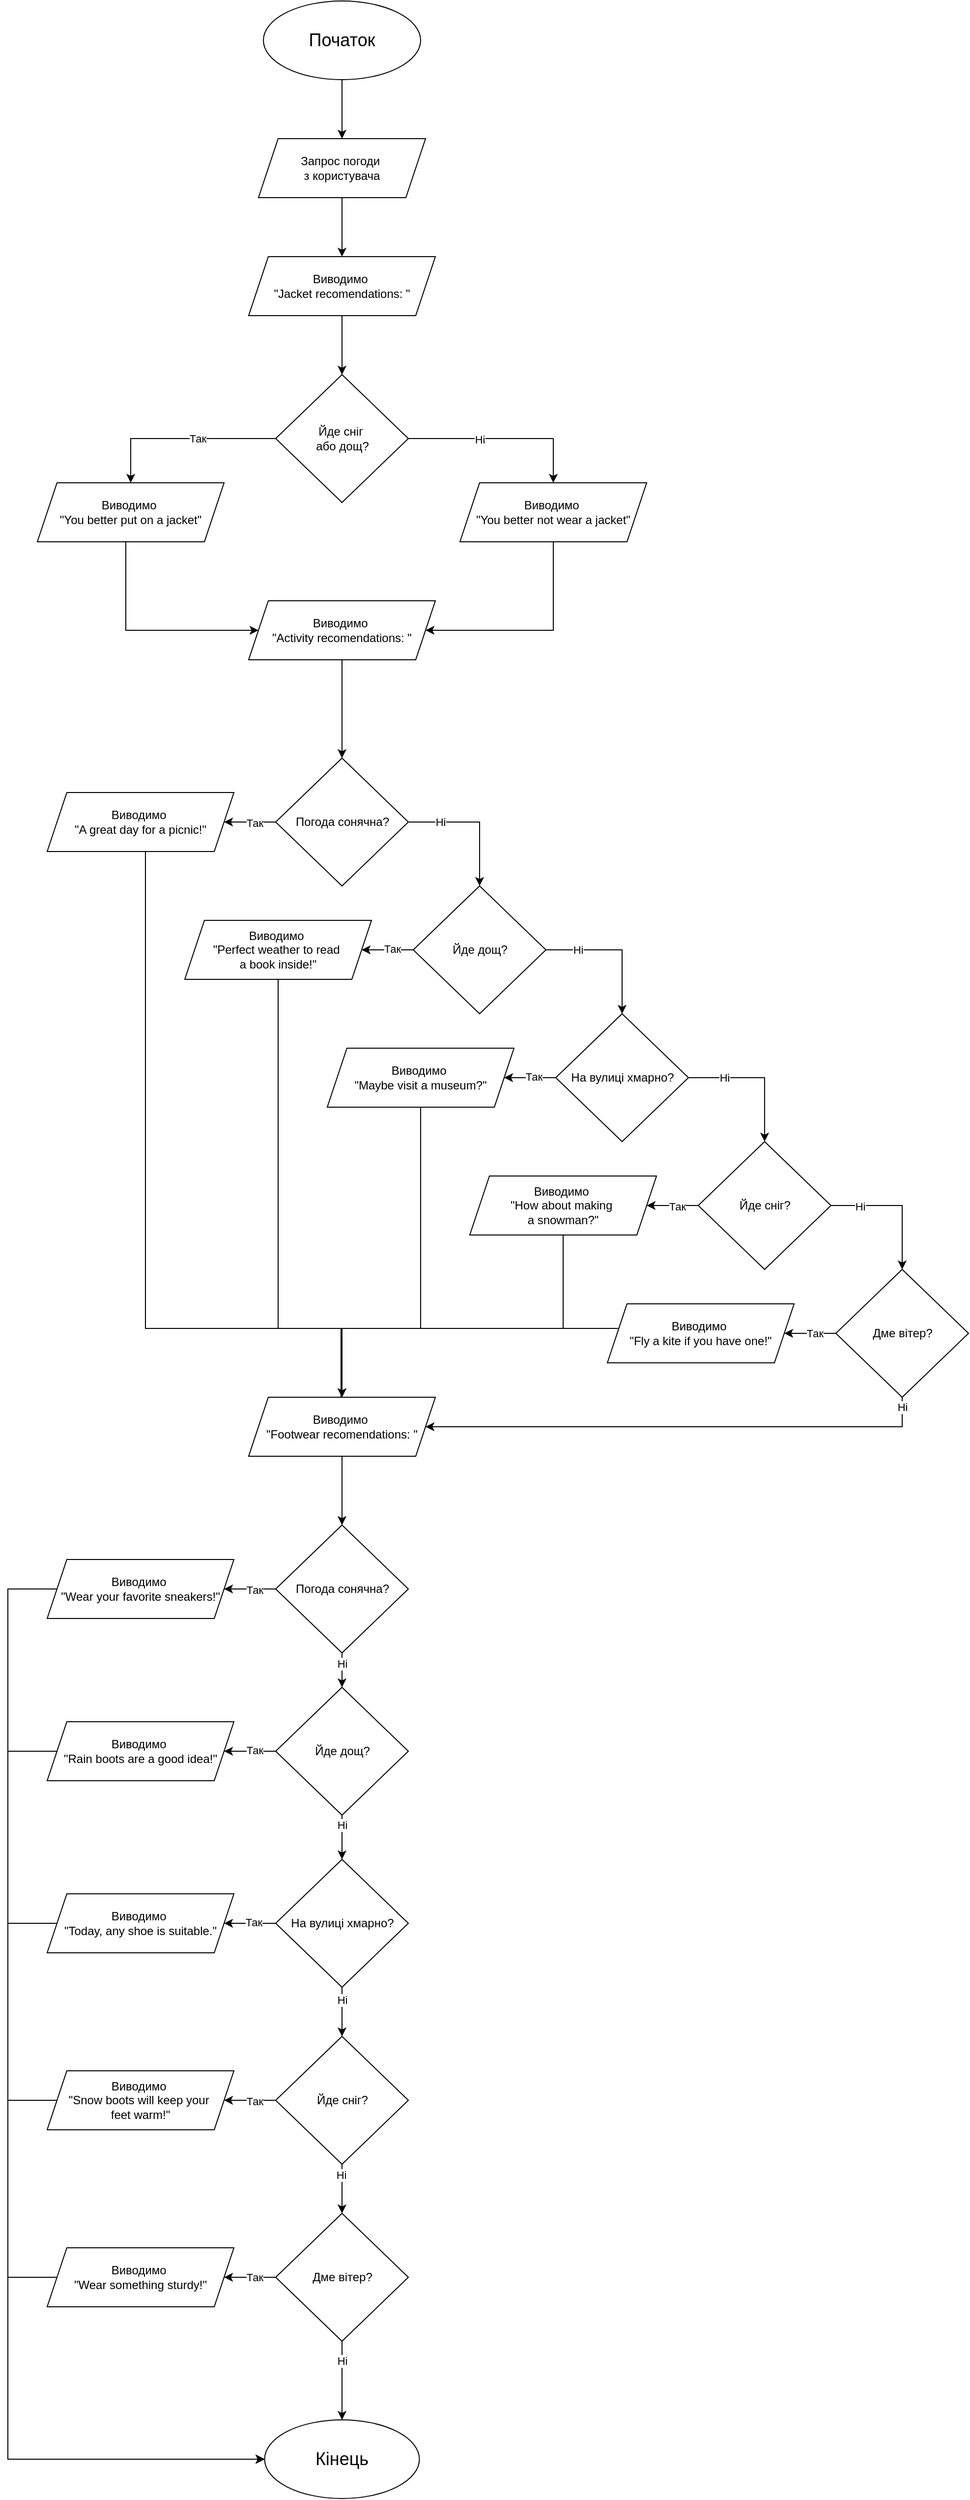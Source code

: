 <mxfile version="24.7.17">
  <diagram name="Page-1" id="kvHB9RMcaMzn2P31MGxN">
    <mxGraphModel dx="2077" dy="803" grid="1" gridSize="10" guides="1" tooltips="1" connect="1" arrows="1" fold="1" page="1" pageScale="1" pageWidth="850" pageHeight="1100" math="0" shadow="0">
      <root>
        <mxCell id="0" />
        <mxCell id="1" parent="0" />
        <mxCell id="SXGqKwdKsP28OifHy3r8-3" style="edgeStyle=orthogonalEdgeStyle;rounded=0;orthogonalLoop=1;jettySize=auto;html=1;entryX=0.5;entryY=0;entryDx=0;entryDy=0;" edge="1" parent="1" source="SXGqKwdKsP28OifHy3r8-1" target="SXGqKwdKsP28OifHy3r8-2">
          <mxGeometry relative="1" as="geometry" />
        </mxCell>
        <mxCell id="SXGqKwdKsP28OifHy3r8-1" value="&lt;font style=&quot;font-size: 18px;&quot;&gt;Початок&lt;/font&gt;" style="ellipse;whiteSpace=wrap;html=1;" vertex="1" parent="1">
          <mxGeometry x="360" y="30" width="160" height="80" as="geometry" />
        </mxCell>
        <mxCell id="SXGqKwdKsP28OifHy3r8-9" style="edgeStyle=orthogonalEdgeStyle;rounded=0;orthogonalLoop=1;jettySize=auto;html=1;" edge="1" parent="1" source="SXGqKwdKsP28OifHy3r8-86" target="SXGqKwdKsP28OifHy3r8-4">
          <mxGeometry relative="1" as="geometry" />
        </mxCell>
        <mxCell id="SXGqKwdKsP28OifHy3r8-2" value="Запрос погоди&amp;nbsp;&lt;div&gt;з користувача&lt;/div&gt;" style="shape=parallelogram;perimeter=parallelogramPerimeter;whiteSpace=wrap;html=1;fixedSize=1;" vertex="1" parent="1">
          <mxGeometry x="355" y="170" width="170" height="60" as="geometry" />
        </mxCell>
        <mxCell id="SXGqKwdKsP28OifHy3r8-6" style="edgeStyle=orthogonalEdgeStyle;rounded=0;orthogonalLoop=1;jettySize=auto;html=1;entryX=0.5;entryY=0;entryDx=0;entryDy=0;" edge="1" parent="1" source="SXGqKwdKsP28OifHy3r8-4" target="SXGqKwdKsP28OifHy3r8-5">
          <mxGeometry relative="1" as="geometry" />
        </mxCell>
        <mxCell id="SXGqKwdKsP28OifHy3r8-40" value="Так" style="edgeLabel;html=1;align=center;verticalAlign=middle;resizable=0;points=[];" vertex="1" connectable="0" parent="SXGqKwdKsP28OifHy3r8-6">
          <mxGeometry x="-0.172" y="-3" relative="1" as="geometry">
            <mxPoint y="3" as="offset" />
          </mxGeometry>
        </mxCell>
        <mxCell id="SXGqKwdKsP28OifHy3r8-8" style="edgeStyle=orthogonalEdgeStyle;rounded=0;orthogonalLoop=1;jettySize=auto;html=1;entryX=0.5;entryY=0;entryDx=0;entryDy=0;" edge="1" parent="1" source="SXGqKwdKsP28OifHy3r8-4" target="SXGqKwdKsP28OifHy3r8-7">
          <mxGeometry relative="1" as="geometry" />
        </mxCell>
        <mxCell id="SXGqKwdKsP28OifHy3r8-41" value="Ні" style="edgeLabel;html=1;align=center;verticalAlign=middle;resizable=0;points=[];" vertex="1" connectable="0" parent="SXGqKwdKsP28OifHy3r8-8">
          <mxGeometry x="-0.252" y="-1" relative="1" as="geometry">
            <mxPoint as="offset" />
          </mxGeometry>
        </mxCell>
        <mxCell id="SXGqKwdKsP28OifHy3r8-4" value="Йде сніг&amp;nbsp;&lt;div&gt;або дощ?&lt;/div&gt;" style="rhombus;whiteSpace=wrap;html=1;" vertex="1" parent="1">
          <mxGeometry x="372.5" y="410" width="135" height="130" as="geometry" />
        </mxCell>
        <mxCell id="SXGqKwdKsP28OifHy3r8-84" style="edgeStyle=orthogonalEdgeStyle;rounded=0;orthogonalLoop=1;jettySize=auto;html=1;entryX=0;entryY=0.5;entryDx=0;entryDy=0;" edge="1" parent="1" source="SXGqKwdKsP28OifHy3r8-5" target="SXGqKwdKsP28OifHy3r8-82">
          <mxGeometry relative="1" as="geometry">
            <Array as="points">
              <mxPoint x="220" y="670" />
            </Array>
          </mxGeometry>
        </mxCell>
        <mxCell id="SXGqKwdKsP28OifHy3r8-5" value="Виводимо&amp;nbsp;&lt;div&gt;&quot;You better put on a jacket&quot;&lt;/div&gt;" style="shape=parallelogram;perimeter=parallelogramPerimeter;whiteSpace=wrap;html=1;fixedSize=1;" vertex="1" parent="1">
          <mxGeometry x="130" y="520" width="190" height="60" as="geometry" />
        </mxCell>
        <mxCell id="SXGqKwdKsP28OifHy3r8-85" style="edgeStyle=orthogonalEdgeStyle;rounded=0;orthogonalLoop=1;jettySize=auto;html=1;entryX=1;entryY=0.5;entryDx=0;entryDy=0;" edge="1" parent="1" source="SXGqKwdKsP28OifHy3r8-7" target="SXGqKwdKsP28OifHy3r8-82">
          <mxGeometry relative="1" as="geometry">
            <Array as="points">
              <mxPoint x="655" y="670" />
            </Array>
          </mxGeometry>
        </mxCell>
        <mxCell id="SXGqKwdKsP28OifHy3r8-7" value="Виводимо&amp;nbsp;&lt;div&gt;&quot;You better not wear a jacket&quot;&lt;/div&gt;" style="shape=parallelogram;perimeter=parallelogramPerimeter;whiteSpace=wrap;html=1;fixedSize=1;" vertex="1" parent="1">
          <mxGeometry x="560" y="520" width="190" height="60" as="geometry" />
        </mxCell>
        <mxCell id="SXGqKwdKsP28OifHy3r8-14" style="edgeStyle=orthogonalEdgeStyle;rounded=0;orthogonalLoop=1;jettySize=auto;html=1;" edge="1" parent="1" source="SXGqKwdKsP28OifHy3r8-10" target="SXGqKwdKsP28OifHy3r8-13">
          <mxGeometry relative="1" as="geometry" />
        </mxCell>
        <mxCell id="SXGqKwdKsP28OifHy3r8-31" value="Так" style="edgeLabel;html=1;align=center;verticalAlign=middle;resizable=0;points=[];" vertex="1" connectable="0" parent="SXGqKwdKsP28OifHy3r8-14">
          <mxGeometry x="-0.177" y="1" relative="1" as="geometry">
            <mxPoint as="offset" />
          </mxGeometry>
        </mxCell>
        <mxCell id="SXGqKwdKsP28OifHy3r8-27" style="edgeStyle=orthogonalEdgeStyle;rounded=0;orthogonalLoop=1;jettySize=auto;html=1;entryX=0.5;entryY=0;entryDx=0;entryDy=0;" edge="1" parent="1" source="SXGqKwdKsP28OifHy3r8-10" target="SXGqKwdKsP28OifHy3r8-16">
          <mxGeometry relative="1" as="geometry" />
        </mxCell>
        <mxCell id="SXGqKwdKsP28OifHy3r8-39" value="Ні" style="edgeLabel;html=1;align=center;verticalAlign=middle;resizable=0;points=[];" vertex="1" connectable="0" parent="SXGqKwdKsP28OifHy3r8-27">
          <mxGeometry x="-0.533" relative="1" as="geometry">
            <mxPoint as="offset" />
          </mxGeometry>
        </mxCell>
        <mxCell id="SXGqKwdKsP28OifHy3r8-10" value="Погода сонячна?" style="rhombus;whiteSpace=wrap;html=1;" vertex="1" parent="1">
          <mxGeometry x="372.5" y="800" width="135" height="130" as="geometry" />
        </mxCell>
        <mxCell id="SXGqKwdKsP28OifHy3r8-76" style="edgeStyle=orthogonalEdgeStyle;rounded=0;orthogonalLoop=1;jettySize=auto;html=1;entryX=0.5;entryY=0;entryDx=0;entryDy=0;" edge="1" parent="1" source="SXGqKwdKsP28OifHy3r8-13" target="SXGqKwdKsP28OifHy3r8-78">
          <mxGeometry relative="1" as="geometry">
            <Array as="points">
              <mxPoint x="240" y="1380" />
              <mxPoint x="440" y="1380" />
              <mxPoint x="440" y="1480" />
            </Array>
          </mxGeometry>
        </mxCell>
        <mxCell id="SXGqKwdKsP28OifHy3r8-13" value="Виводимо&amp;nbsp;&lt;div&gt;&quot;A great day for a picnic!&quot;&lt;/div&gt;" style="shape=parallelogram;perimeter=parallelogramPerimeter;whiteSpace=wrap;html=1;fixedSize=1;" vertex="1" parent="1">
          <mxGeometry x="140" y="835" width="190" height="60" as="geometry" />
        </mxCell>
        <mxCell id="SXGqKwdKsP28OifHy3r8-15" style="edgeStyle=orthogonalEdgeStyle;rounded=0;orthogonalLoop=1;jettySize=auto;html=1;" edge="1" parent="1" source="SXGqKwdKsP28OifHy3r8-16" target="SXGqKwdKsP28OifHy3r8-17">
          <mxGeometry relative="1" as="geometry" />
        </mxCell>
        <mxCell id="SXGqKwdKsP28OifHy3r8-32" value="Так" style="edgeLabel;html=1;align=center;verticalAlign=middle;resizable=0;points=[];" vertex="1" connectable="0" parent="SXGqKwdKsP28OifHy3r8-15">
          <mxGeometry x="-0.177" y="-1" relative="1" as="geometry">
            <mxPoint as="offset" />
          </mxGeometry>
        </mxCell>
        <mxCell id="SXGqKwdKsP28OifHy3r8-28" style="edgeStyle=orthogonalEdgeStyle;rounded=0;orthogonalLoop=1;jettySize=auto;html=1;entryX=0.5;entryY=0;entryDx=0;entryDy=0;" edge="1" parent="1" source="SXGqKwdKsP28OifHy3r8-16" target="SXGqKwdKsP28OifHy3r8-19">
          <mxGeometry relative="1" as="geometry" />
        </mxCell>
        <mxCell id="SXGqKwdKsP28OifHy3r8-38" value="Ні" style="edgeLabel;html=1;align=center;verticalAlign=middle;resizable=0;points=[];" vertex="1" connectable="0" parent="SXGqKwdKsP28OifHy3r8-28">
          <mxGeometry x="-0.551" relative="1" as="geometry">
            <mxPoint as="offset" />
          </mxGeometry>
        </mxCell>
        <mxCell id="SXGqKwdKsP28OifHy3r8-16" value="Йде дощ?" style="rhombus;whiteSpace=wrap;html=1;" vertex="1" parent="1">
          <mxGeometry x="512.5" y="930" width="135" height="130" as="geometry" />
        </mxCell>
        <mxCell id="SXGqKwdKsP28OifHy3r8-75" style="edgeStyle=orthogonalEdgeStyle;rounded=0;orthogonalLoop=1;jettySize=auto;html=1;entryX=0.5;entryY=0;entryDx=0;entryDy=0;" edge="1" parent="1" source="SXGqKwdKsP28OifHy3r8-17" target="SXGqKwdKsP28OifHy3r8-78">
          <mxGeometry relative="1" as="geometry">
            <Array as="points">
              <mxPoint x="375" y="1380" />
              <mxPoint x="440" y="1380" />
              <mxPoint x="440" y="1480" />
            </Array>
          </mxGeometry>
        </mxCell>
        <mxCell id="SXGqKwdKsP28OifHy3r8-17" value="Виводимо&amp;nbsp;&lt;div&gt;&quot;Perfect weather to read&amp;nbsp;&lt;/div&gt;&lt;div&gt;a book inside!&quot;&lt;/div&gt;" style="shape=parallelogram;perimeter=parallelogramPerimeter;whiteSpace=wrap;html=1;fixedSize=1;" vertex="1" parent="1">
          <mxGeometry x="280" y="965" width="190" height="60" as="geometry" />
        </mxCell>
        <mxCell id="SXGqKwdKsP28OifHy3r8-18" style="edgeStyle=orthogonalEdgeStyle;rounded=0;orthogonalLoop=1;jettySize=auto;html=1;" edge="1" parent="1" source="SXGqKwdKsP28OifHy3r8-19" target="SXGqKwdKsP28OifHy3r8-20">
          <mxGeometry relative="1" as="geometry" />
        </mxCell>
        <mxCell id="SXGqKwdKsP28OifHy3r8-33" value="Так" style="edgeLabel;html=1;align=center;verticalAlign=middle;resizable=0;points=[];" vertex="1" connectable="0" parent="SXGqKwdKsP28OifHy3r8-18">
          <mxGeometry x="-0.132" y="-1" relative="1" as="geometry">
            <mxPoint as="offset" />
          </mxGeometry>
        </mxCell>
        <mxCell id="SXGqKwdKsP28OifHy3r8-29" style="edgeStyle=orthogonalEdgeStyle;rounded=0;orthogonalLoop=1;jettySize=auto;html=1;entryX=0.5;entryY=0;entryDx=0;entryDy=0;" edge="1" parent="1" source="SXGqKwdKsP28OifHy3r8-19" target="SXGqKwdKsP28OifHy3r8-22">
          <mxGeometry relative="1" as="geometry" />
        </mxCell>
        <mxCell id="SXGqKwdKsP28OifHy3r8-37" value="Ні" style="edgeLabel;html=1;align=center;verticalAlign=middle;resizable=0;points=[];" vertex="1" connectable="0" parent="SXGqKwdKsP28OifHy3r8-29">
          <mxGeometry x="-0.486" relative="1" as="geometry">
            <mxPoint as="offset" />
          </mxGeometry>
        </mxCell>
        <mxCell id="SXGqKwdKsP28OifHy3r8-19" value="На вулиці хмарно?" style="rhombus;whiteSpace=wrap;html=1;" vertex="1" parent="1">
          <mxGeometry x="657.5" y="1060" width="135" height="130" as="geometry" />
        </mxCell>
        <mxCell id="SXGqKwdKsP28OifHy3r8-74" style="edgeStyle=orthogonalEdgeStyle;rounded=0;orthogonalLoop=1;jettySize=auto;html=1;entryX=0.5;entryY=0;entryDx=0;entryDy=0;" edge="1" parent="1" source="SXGqKwdKsP28OifHy3r8-20" target="SXGqKwdKsP28OifHy3r8-78">
          <mxGeometry relative="1" as="geometry">
            <Array as="points">
              <mxPoint x="520" y="1380" />
              <mxPoint x="440" y="1380" />
              <mxPoint x="440" y="1480" />
            </Array>
          </mxGeometry>
        </mxCell>
        <mxCell id="SXGqKwdKsP28OifHy3r8-20" value="Виводимо&amp;nbsp;&lt;div&gt;&quot;Maybe visit a museum?&quot;&lt;/div&gt;" style="shape=parallelogram;perimeter=parallelogramPerimeter;whiteSpace=wrap;html=1;fixedSize=1;" vertex="1" parent="1">
          <mxGeometry x="425" y="1095" width="190" height="60" as="geometry" />
        </mxCell>
        <mxCell id="SXGqKwdKsP28OifHy3r8-21" style="edgeStyle=orthogonalEdgeStyle;rounded=0;orthogonalLoop=1;jettySize=auto;html=1;" edge="1" parent="1" source="SXGqKwdKsP28OifHy3r8-22" target="SXGqKwdKsP28OifHy3r8-23">
          <mxGeometry relative="1" as="geometry" />
        </mxCell>
        <mxCell id="SXGqKwdKsP28OifHy3r8-34" value="Так" style="edgeLabel;html=1;align=center;verticalAlign=middle;resizable=0;points=[];" vertex="1" connectable="0" parent="SXGqKwdKsP28OifHy3r8-21">
          <mxGeometry x="-0.166" y="1" relative="1" as="geometry">
            <mxPoint as="offset" />
          </mxGeometry>
        </mxCell>
        <mxCell id="SXGqKwdKsP28OifHy3r8-30" style="edgeStyle=orthogonalEdgeStyle;rounded=0;orthogonalLoop=1;jettySize=auto;html=1;entryX=0.5;entryY=0;entryDx=0;entryDy=0;" edge="1" parent="1" source="SXGqKwdKsP28OifHy3r8-22" target="SXGqKwdKsP28OifHy3r8-25">
          <mxGeometry relative="1" as="geometry" />
        </mxCell>
        <mxCell id="SXGqKwdKsP28OifHy3r8-36" value="Ні" style="edgeLabel;html=1;align=center;verticalAlign=middle;resizable=0;points=[];" vertex="1" connectable="0" parent="SXGqKwdKsP28OifHy3r8-30">
          <mxGeometry x="-0.57" y="-1" relative="1" as="geometry">
            <mxPoint as="offset" />
          </mxGeometry>
        </mxCell>
        <mxCell id="SXGqKwdKsP28OifHy3r8-22" value="Йде сніг?" style="rhombus;whiteSpace=wrap;html=1;" vertex="1" parent="1">
          <mxGeometry x="802.5" y="1190" width="135" height="130" as="geometry" />
        </mxCell>
        <mxCell id="SXGqKwdKsP28OifHy3r8-23" value="Виводимо&amp;nbsp;&lt;div&gt;&quot;How about making&amp;nbsp;&lt;/div&gt;&lt;div&gt;a snowman?&quot;&lt;/div&gt;" style="shape=parallelogram;perimeter=parallelogramPerimeter;whiteSpace=wrap;html=1;fixedSize=1;" vertex="1" parent="1">
          <mxGeometry x="570" y="1225" width="190" height="60" as="geometry" />
        </mxCell>
        <mxCell id="SXGqKwdKsP28OifHy3r8-24" style="edgeStyle=orthogonalEdgeStyle;rounded=0;orthogonalLoop=1;jettySize=auto;html=1;" edge="1" parent="1" source="SXGqKwdKsP28OifHy3r8-25" target="SXGqKwdKsP28OifHy3r8-26">
          <mxGeometry relative="1" as="geometry" />
        </mxCell>
        <mxCell id="SXGqKwdKsP28OifHy3r8-35" value="Так" style="edgeLabel;html=1;align=center;verticalAlign=middle;resizable=0;points=[];" vertex="1" connectable="0" parent="SXGqKwdKsP28OifHy3r8-24">
          <mxGeometry x="-0.232" y="-2" relative="1" as="geometry">
            <mxPoint x="-2" y="2" as="offset" />
          </mxGeometry>
        </mxCell>
        <mxCell id="SXGqKwdKsP28OifHy3r8-88" style="edgeStyle=orthogonalEdgeStyle;rounded=0;orthogonalLoop=1;jettySize=auto;html=1;" edge="1" parent="1" source="SXGqKwdKsP28OifHy3r8-25" target="SXGqKwdKsP28OifHy3r8-78">
          <mxGeometry relative="1" as="geometry">
            <Array as="points">
              <mxPoint x="1010" y="1480" />
            </Array>
          </mxGeometry>
        </mxCell>
        <mxCell id="SXGqKwdKsP28OifHy3r8-89" value="Ні" style="edgeLabel;html=1;align=center;verticalAlign=middle;resizable=0;points=[];" vertex="1" connectable="0" parent="SXGqKwdKsP28OifHy3r8-88">
          <mxGeometry x="-0.926" y="-1" relative="1" as="geometry">
            <mxPoint x="1" y="-9" as="offset" />
          </mxGeometry>
        </mxCell>
        <mxCell id="SXGqKwdKsP28OifHy3r8-25" value="Дме вітер?" style="rhombus;whiteSpace=wrap;html=1;" vertex="1" parent="1">
          <mxGeometry x="942.5" y="1320" width="135" height="130" as="geometry" />
        </mxCell>
        <mxCell id="SXGqKwdKsP28OifHy3r8-72" style="edgeStyle=orthogonalEdgeStyle;rounded=0;orthogonalLoop=1;jettySize=auto;html=1;entryX=0.5;entryY=0;entryDx=0;entryDy=0;" edge="1" parent="1" source="SXGqKwdKsP28OifHy3r8-78" target="SXGqKwdKsP28OifHy3r8-78">
          <mxGeometry relative="1" as="geometry">
            <Array as="points">
              <mxPoint x="440" y="1420" />
              <mxPoint x="440" y="1420" />
            </Array>
          </mxGeometry>
        </mxCell>
        <mxCell id="SXGqKwdKsP28OifHy3r8-26" value="Виводимо&amp;nbsp;&lt;div&gt;&quot;Fly a kite if you have one!&quot;&lt;/div&gt;" style="shape=parallelogram;perimeter=parallelogramPerimeter;whiteSpace=wrap;html=1;fixedSize=1;" vertex="1" parent="1">
          <mxGeometry x="710" y="1355" width="190" height="60" as="geometry" />
        </mxCell>
        <mxCell id="SXGqKwdKsP28OifHy3r8-42" style="edgeStyle=orthogonalEdgeStyle;rounded=0;orthogonalLoop=1;jettySize=auto;html=1;" edge="1" parent="1" source="SXGqKwdKsP28OifHy3r8-46" target="SXGqKwdKsP28OifHy3r8-47">
          <mxGeometry relative="1" as="geometry" />
        </mxCell>
        <mxCell id="SXGqKwdKsP28OifHy3r8-43" value="Так" style="edgeLabel;html=1;align=center;verticalAlign=middle;resizable=0;points=[];" vertex="1" connectable="0" parent="SXGqKwdKsP28OifHy3r8-42">
          <mxGeometry x="-0.177" y="1" relative="1" as="geometry">
            <mxPoint as="offset" />
          </mxGeometry>
        </mxCell>
        <mxCell id="SXGqKwdKsP28OifHy3r8-44" style="edgeStyle=orthogonalEdgeStyle;rounded=0;orthogonalLoop=1;jettySize=auto;html=1;entryX=0.5;entryY=0;entryDx=0;entryDy=0;" edge="1" parent="1" source="SXGqKwdKsP28OifHy3r8-46" target="SXGqKwdKsP28OifHy3r8-52">
          <mxGeometry relative="1" as="geometry" />
        </mxCell>
        <mxCell id="SXGqKwdKsP28OifHy3r8-45" value="Ні" style="edgeLabel;html=1;align=center;verticalAlign=middle;resizable=0;points=[];" vertex="1" connectable="0" parent="SXGqKwdKsP28OifHy3r8-44">
          <mxGeometry x="-0.533" relative="1" as="geometry">
            <mxPoint as="offset" />
          </mxGeometry>
        </mxCell>
        <mxCell id="SXGqKwdKsP28OifHy3r8-46" value="Погода сонячна?" style="rhombus;whiteSpace=wrap;html=1;" vertex="1" parent="1">
          <mxGeometry x="372.5" y="1580" width="135" height="130" as="geometry" />
        </mxCell>
        <mxCell id="SXGqKwdKsP28OifHy3r8-97" style="edgeStyle=orthogonalEdgeStyle;rounded=0;orthogonalLoop=1;jettySize=auto;html=1;entryX=0;entryY=0.5;entryDx=0;entryDy=0;" edge="1" parent="1" source="SXGqKwdKsP28OifHy3r8-47" target="SXGqKwdKsP28OifHy3r8-90">
          <mxGeometry relative="1" as="geometry">
            <Array as="points">
              <mxPoint x="100" y="1645" />
              <mxPoint x="100" y="2530" />
            </Array>
          </mxGeometry>
        </mxCell>
        <mxCell id="SXGqKwdKsP28OifHy3r8-47" value="Виводимо&amp;nbsp;&lt;div&gt;&quot;Wear your favorite sneakers!&quot;&lt;/div&gt;" style="shape=parallelogram;perimeter=parallelogramPerimeter;whiteSpace=wrap;html=1;fixedSize=1;" vertex="1" parent="1">
          <mxGeometry x="140" y="1615" width="190" height="60" as="geometry" />
        </mxCell>
        <mxCell id="SXGqKwdKsP28OifHy3r8-48" style="edgeStyle=orthogonalEdgeStyle;rounded=0;orthogonalLoop=1;jettySize=auto;html=1;" edge="1" parent="1" source="SXGqKwdKsP28OifHy3r8-52" target="SXGqKwdKsP28OifHy3r8-53">
          <mxGeometry relative="1" as="geometry" />
        </mxCell>
        <mxCell id="SXGqKwdKsP28OifHy3r8-49" value="Так" style="edgeLabel;html=1;align=center;verticalAlign=middle;resizable=0;points=[];" vertex="1" connectable="0" parent="SXGqKwdKsP28OifHy3r8-48">
          <mxGeometry x="-0.177" y="-1" relative="1" as="geometry">
            <mxPoint as="offset" />
          </mxGeometry>
        </mxCell>
        <mxCell id="SXGqKwdKsP28OifHy3r8-50" style="edgeStyle=orthogonalEdgeStyle;rounded=0;orthogonalLoop=1;jettySize=auto;html=1;entryX=0.5;entryY=0;entryDx=0;entryDy=0;" edge="1" parent="1" source="SXGqKwdKsP28OifHy3r8-52" target="SXGqKwdKsP28OifHy3r8-58">
          <mxGeometry relative="1" as="geometry" />
        </mxCell>
        <mxCell id="SXGqKwdKsP28OifHy3r8-51" value="Ні" style="edgeLabel;html=1;align=center;verticalAlign=middle;resizable=0;points=[];" vertex="1" connectable="0" parent="SXGqKwdKsP28OifHy3r8-50">
          <mxGeometry x="-0.551" relative="1" as="geometry">
            <mxPoint as="offset" />
          </mxGeometry>
        </mxCell>
        <mxCell id="SXGqKwdKsP28OifHy3r8-52" value="Йде дощ?" style="rhombus;whiteSpace=wrap;html=1;" vertex="1" parent="1">
          <mxGeometry x="372.5" y="1745" width="135" height="130" as="geometry" />
        </mxCell>
        <mxCell id="SXGqKwdKsP28OifHy3r8-95" style="edgeStyle=orthogonalEdgeStyle;rounded=0;orthogonalLoop=1;jettySize=auto;html=1;entryX=0;entryY=0.5;entryDx=0;entryDy=0;" edge="1" parent="1" source="SXGqKwdKsP28OifHy3r8-53" target="SXGqKwdKsP28OifHy3r8-90">
          <mxGeometry relative="1" as="geometry">
            <Array as="points">
              <mxPoint x="100" y="1810" />
              <mxPoint x="100" y="2530" />
            </Array>
          </mxGeometry>
        </mxCell>
        <mxCell id="SXGqKwdKsP28OifHy3r8-53" value="Виводимо&amp;nbsp;&lt;div&gt;&quot;&lt;span style=&quot;background-color: initial;&quot;&gt;Rain boots are a good idea!&lt;/span&gt;&lt;span style=&quot;background-color: initial;&quot;&gt;&quot;&lt;/span&gt;&lt;/div&gt;" style="shape=parallelogram;perimeter=parallelogramPerimeter;whiteSpace=wrap;html=1;fixedSize=1;" vertex="1" parent="1">
          <mxGeometry x="140" y="1780" width="190" height="60" as="geometry" />
        </mxCell>
        <mxCell id="SXGqKwdKsP28OifHy3r8-54" style="edgeStyle=orthogonalEdgeStyle;rounded=0;orthogonalLoop=1;jettySize=auto;html=1;" edge="1" parent="1" source="SXGqKwdKsP28OifHy3r8-58" target="SXGqKwdKsP28OifHy3r8-59">
          <mxGeometry relative="1" as="geometry" />
        </mxCell>
        <mxCell id="SXGqKwdKsP28OifHy3r8-55" value="Так" style="edgeLabel;html=1;align=center;verticalAlign=middle;resizable=0;points=[];" vertex="1" connectable="0" parent="SXGqKwdKsP28OifHy3r8-54">
          <mxGeometry x="-0.132" y="-1" relative="1" as="geometry">
            <mxPoint as="offset" />
          </mxGeometry>
        </mxCell>
        <mxCell id="SXGqKwdKsP28OifHy3r8-56" style="edgeStyle=orthogonalEdgeStyle;rounded=0;orthogonalLoop=1;jettySize=auto;html=1;entryX=0.5;entryY=0;entryDx=0;entryDy=0;" edge="1" parent="1" source="SXGqKwdKsP28OifHy3r8-58" target="SXGqKwdKsP28OifHy3r8-64">
          <mxGeometry relative="1" as="geometry" />
        </mxCell>
        <mxCell id="SXGqKwdKsP28OifHy3r8-57" value="Ні" style="edgeLabel;html=1;align=center;verticalAlign=middle;resizable=0;points=[];" vertex="1" connectable="0" parent="SXGqKwdKsP28OifHy3r8-56">
          <mxGeometry x="-0.486" relative="1" as="geometry">
            <mxPoint as="offset" />
          </mxGeometry>
        </mxCell>
        <mxCell id="SXGqKwdKsP28OifHy3r8-58" value="На вулиці хмарно?" style="rhombus;whiteSpace=wrap;html=1;" vertex="1" parent="1">
          <mxGeometry x="372.5" y="1920" width="135" height="130" as="geometry" />
        </mxCell>
        <mxCell id="SXGqKwdKsP28OifHy3r8-94" style="edgeStyle=orthogonalEdgeStyle;rounded=0;orthogonalLoop=1;jettySize=auto;html=1;entryX=0;entryY=0.5;entryDx=0;entryDy=0;" edge="1" parent="1" source="SXGqKwdKsP28OifHy3r8-59" target="SXGqKwdKsP28OifHy3r8-90">
          <mxGeometry relative="1" as="geometry">
            <Array as="points">
              <mxPoint x="100" y="1985" />
              <mxPoint x="100" y="2530" />
            </Array>
          </mxGeometry>
        </mxCell>
        <mxCell id="SXGqKwdKsP28OifHy3r8-59" value="Виводимо&amp;nbsp;&lt;div&gt;&quot;Today, any shoe is suitable.&quot;&lt;/div&gt;" style="shape=parallelogram;perimeter=parallelogramPerimeter;whiteSpace=wrap;html=1;fixedSize=1;" vertex="1" parent="1">
          <mxGeometry x="140" y="1955" width="190" height="60" as="geometry" />
        </mxCell>
        <mxCell id="SXGqKwdKsP28OifHy3r8-60" style="edgeStyle=orthogonalEdgeStyle;rounded=0;orthogonalLoop=1;jettySize=auto;html=1;" edge="1" parent="1" source="SXGqKwdKsP28OifHy3r8-64" target="SXGqKwdKsP28OifHy3r8-65">
          <mxGeometry relative="1" as="geometry" />
        </mxCell>
        <mxCell id="SXGqKwdKsP28OifHy3r8-61" value="Так" style="edgeLabel;html=1;align=center;verticalAlign=middle;resizable=0;points=[];" vertex="1" connectable="0" parent="SXGqKwdKsP28OifHy3r8-60">
          <mxGeometry x="-0.166" y="1" relative="1" as="geometry">
            <mxPoint as="offset" />
          </mxGeometry>
        </mxCell>
        <mxCell id="SXGqKwdKsP28OifHy3r8-62" style="edgeStyle=orthogonalEdgeStyle;rounded=0;orthogonalLoop=1;jettySize=auto;html=1;entryX=0.5;entryY=0;entryDx=0;entryDy=0;" edge="1" parent="1" source="SXGqKwdKsP28OifHy3r8-64" target="SXGqKwdKsP28OifHy3r8-68">
          <mxGeometry relative="1" as="geometry" />
        </mxCell>
        <mxCell id="SXGqKwdKsP28OifHy3r8-63" value="Ні" style="edgeLabel;html=1;align=center;verticalAlign=middle;resizable=0;points=[];" vertex="1" connectable="0" parent="SXGqKwdKsP28OifHy3r8-62">
          <mxGeometry x="-0.57" y="-1" relative="1" as="geometry">
            <mxPoint as="offset" />
          </mxGeometry>
        </mxCell>
        <mxCell id="SXGqKwdKsP28OifHy3r8-64" value="Йде сніг?" style="rhombus;whiteSpace=wrap;html=1;" vertex="1" parent="1">
          <mxGeometry x="372.5" y="2100" width="135" height="130" as="geometry" />
        </mxCell>
        <mxCell id="SXGqKwdKsP28OifHy3r8-93" style="edgeStyle=orthogonalEdgeStyle;rounded=0;orthogonalLoop=1;jettySize=auto;html=1;entryX=0;entryY=0.5;entryDx=0;entryDy=0;" edge="1" parent="1" source="SXGqKwdKsP28OifHy3r8-65" target="SXGqKwdKsP28OifHy3r8-90">
          <mxGeometry relative="1" as="geometry">
            <Array as="points">
              <mxPoint x="100" y="2165" />
              <mxPoint x="100" y="2530" />
            </Array>
          </mxGeometry>
        </mxCell>
        <mxCell id="SXGqKwdKsP28OifHy3r8-65" value="Виводимо&amp;nbsp;&lt;div&gt;&quot;&lt;span style=&quot;background-color: initial;&quot;&gt;Snow boots will keep your&amp;nbsp;&lt;/span&gt;&lt;/div&gt;&lt;div&gt;&lt;span style=&quot;background-color: initial;&quot;&gt;feet warm!&lt;/span&gt;&lt;span style=&quot;background-color: initial;&quot;&gt;&quot;&lt;/span&gt;&lt;/div&gt;" style="shape=parallelogram;perimeter=parallelogramPerimeter;whiteSpace=wrap;html=1;fixedSize=1;" vertex="1" parent="1">
          <mxGeometry x="140" y="2135" width="190" height="60" as="geometry" />
        </mxCell>
        <mxCell id="SXGqKwdKsP28OifHy3r8-66" style="edgeStyle=orthogonalEdgeStyle;rounded=0;orthogonalLoop=1;jettySize=auto;html=1;" edge="1" parent="1" source="SXGqKwdKsP28OifHy3r8-68" target="SXGqKwdKsP28OifHy3r8-69">
          <mxGeometry relative="1" as="geometry" />
        </mxCell>
        <mxCell id="SXGqKwdKsP28OifHy3r8-67" value="Так" style="edgeLabel;html=1;align=center;verticalAlign=middle;resizable=0;points=[];" vertex="1" connectable="0" parent="SXGqKwdKsP28OifHy3r8-66">
          <mxGeometry x="-0.232" y="-2" relative="1" as="geometry">
            <mxPoint x="-2" y="2" as="offset" />
          </mxGeometry>
        </mxCell>
        <mxCell id="SXGqKwdKsP28OifHy3r8-91" style="edgeStyle=orthogonalEdgeStyle;rounded=0;orthogonalLoop=1;jettySize=auto;html=1;entryX=0.5;entryY=0;entryDx=0;entryDy=0;" edge="1" parent="1" source="SXGqKwdKsP28OifHy3r8-68" target="SXGqKwdKsP28OifHy3r8-90">
          <mxGeometry relative="1" as="geometry" />
        </mxCell>
        <mxCell id="SXGqKwdKsP28OifHy3r8-98" value="Ні" style="edgeLabel;html=1;align=center;verticalAlign=middle;resizable=0;points=[];" vertex="1" connectable="0" parent="SXGqKwdKsP28OifHy3r8-91">
          <mxGeometry x="-0.51" y="1" relative="1" as="geometry">
            <mxPoint x="-1" as="offset" />
          </mxGeometry>
        </mxCell>
        <mxCell id="SXGqKwdKsP28OifHy3r8-68" value="Дме вітер?" style="rhombus;whiteSpace=wrap;html=1;" vertex="1" parent="1">
          <mxGeometry x="372.5" y="2280" width="135" height="130" as="geometry" />
        </mxCell>
        <mxCell id="SXGqKwdKsP28OifHy3r8-92" style="edgeStyle=orthogonalEdgeStyle;rounded=0;orthogonalLoop=1;jettySize=auto;html=1;entryX=0;entryY=0.5;entryDx=0;entryDy=0;" edge="1" parent="1" source="SXGqKwdKsP28OifHy3r8-69" target="SXGqKwdKsP28OifHy3r8-90">
          <mxGeometry relative="1" as="geometry">
            <Array as="points">
              <mxPoint x="100" y="2345" />
              <mxPoint x="100" y="2530" />
            </Array>
          </mxGeometry>
        </mxCell>
        <mxCell id="SXGqKwdKsP28OifHy3r8-69" value="Виводимо&amp;nbsp;&lt;div&gt;&quot;Wear something sturdy!&quot;&lt;/div&gt;" style="shape=parallelogram;perimeter=parallelogramPerimeter;whiteSpace=wrap;html=1;fixedSize=1;" vertex="1" parent="1">
          <mxGeometry x="140" y="2315" width="190" height="60" as="geometry" />
        </mxCell>
        <mxCell id="SXGqKwdKsP28OifHy3r8-79" value="" style="edgeStyle=orthogonalEdgeStyle;rounded=0;orthogonalLoop=1;jettySize=auto;html=1;entryX=0.5;entryY=0;entryDx=0;entryDy=0;" edge="1" parent="1" target="SXGqKwdKsP28OifHy3r8-78">
          <mxGeometry relative="1" as="geometry">
            <mxPoint x="720.837" y="1380.0" as="sourcePoint" />
            <mxPoint x="696.67" y="1500.0" as="targetPoint" />
            <Array as="points">
              <mxPoint x="439" y="1380" />
              <mxPoint x="439" y="1480" />
              <mxPoint x="440" y="1480" />
            </Array>
          </mxGeometry>
        </mxCell>
        <mxCell id="SXGqKwdKsP28OifHy3r8-80" value="" style="edgeStyle=orthogonalEdgeStyle;rounded=0;orthogonalLoop=1;jettySize=auto;html=1;entryX=0.5;entryY=0;entryDx=0;entryDy=0;" edge="1" parent="1" source="SXGqKwdKsP28OifHy3r8-23" target="SXGqKwdKsP28OifHy3r8-78">
          <mxGeometry relative="1" as="geometry">
            <mxPoint x="440" y="1580" as="targetPoint" />
            <mxPoint x="665" y="1285" as="sourcePoint" />
            <Array as="points">
              <mxPoint x="665" y="1380" />
              <mxPoint x="440" y="1380" />
            </Array>
          </mxGeometry>
        </mxCell>
        <mxCell id="SXGqKwdKsP28OifHy3r8-81" style="edgeStyle=orthogonalEdgeStyle;rounded=0;orthogonalLoop=1;jettySize=auto;html=1;entryX=0.5;entryY=0;entryDx=0;entryDy=0;" edge="1" parent="1" source="SXGqKwdKsP28OifHy3r8-78" target="SXGqKwdKsP28OifHy3r8-46">
          <mxGeometry relative="1" as="geometry" />
        </mxCell>
        <mxCell id="SXGqKwdKsP28OifHy3r8-78" value="Виводимо&amp;nbsp;&lt;div&gt;&quot;Footwear recomendations:&amp;nbsp;&quot;&lt;/div&gt;" style="shape=parallelogram;perimeter=parallelogramPerimeter;whiteSpace=wrap;html=1;fixedSize=1;" vertex="1" parent="1">
          <mxGeometry x="345" y="1450" width="190" height="60" as="geometry" />
        </mxCell>
        <mxCell id="SXGqKwdKsP28OifHy3r8-83" style="edgeStyle=orthogonalEdgeStyle;rounded=0;orthogonalLoop=1;jettySize=auto;html=1;" edge="1" parent="1" source="SXGqKwdKsP28OifHy3r8-82" target="SXGqKwdKsP28OifHy3r8-10">
          <mxGeometry relative="1" as="geometry" />
        </mxCell>
        <mxCell id="SXGqKwdKsP28OifHy3r8-82" value="Виводимо&amp;nbsp;&lt;div&gt;&quot;Activity recomendations:&amp;nbsp;&quot;&lt;/div&gt;" style="shape=parallelogram;perimeter=parallelogramPerimeter;whiteSpace=wrap;html=1;fixedSize=1;" vertex="1" parent="1">
          <mxGeometry x="345" y="640" width="190" height="60" as="geometry" />
        </mxCell>
        <mxCell id="SXGqKwdKsP28OifHy3r8-87" value="" style="edgeStyle=orthogonalEdgeStyle;rounded=0;orthogonalLoop=1;jettySize=auto;html=1;" edge="1" parent="1" source="SXGqKwdKsP28OifHy3r8-2" target="SXGqKwdKsP28OifHy3r8-86">
          <mxGeometry relative="1" as="geometry">
            <mxPoint x="440" y="230" as="sourcePoint" />
            <mxPoint x="440" y="410" as="targetPoint" />
          </mxGeometry>
        </mxCell>
        <mxCell id="SXGqKwdKsP28OifHy3r8-86" value="Виводимо&amp;nbsp;&lt;div&gt;&quot;Jacket recomendations:&amp;nbsp;&quot;&lt;/div&gt;" style="shape=parallelogram;perimeter=parallelogramPerimeter;whiteSpace=wrap;html=1;fixedSize=1;" vertex="1" parent="1">
          <mxGeometry x="345" y="290" width="190" height="60" as="geometry" />
        </mxCell>
        <mxCell id="SXGqKwdKsP28OifHy3r8-90" value="&lt;font style=&quot;font-size: 18px;&quot;&gt;Кінець&lt;/font&gt;" style="ellipse;whiteSpace=wrap;html=1;" vertex="1" parent="1">
          <mxGeometry x="361.25" y="2490" width="157.5" height="80" as="geometry" />
        </mxCell>
      </root>
    </mxGraphModel>
  </diagram>
</mxfile>
